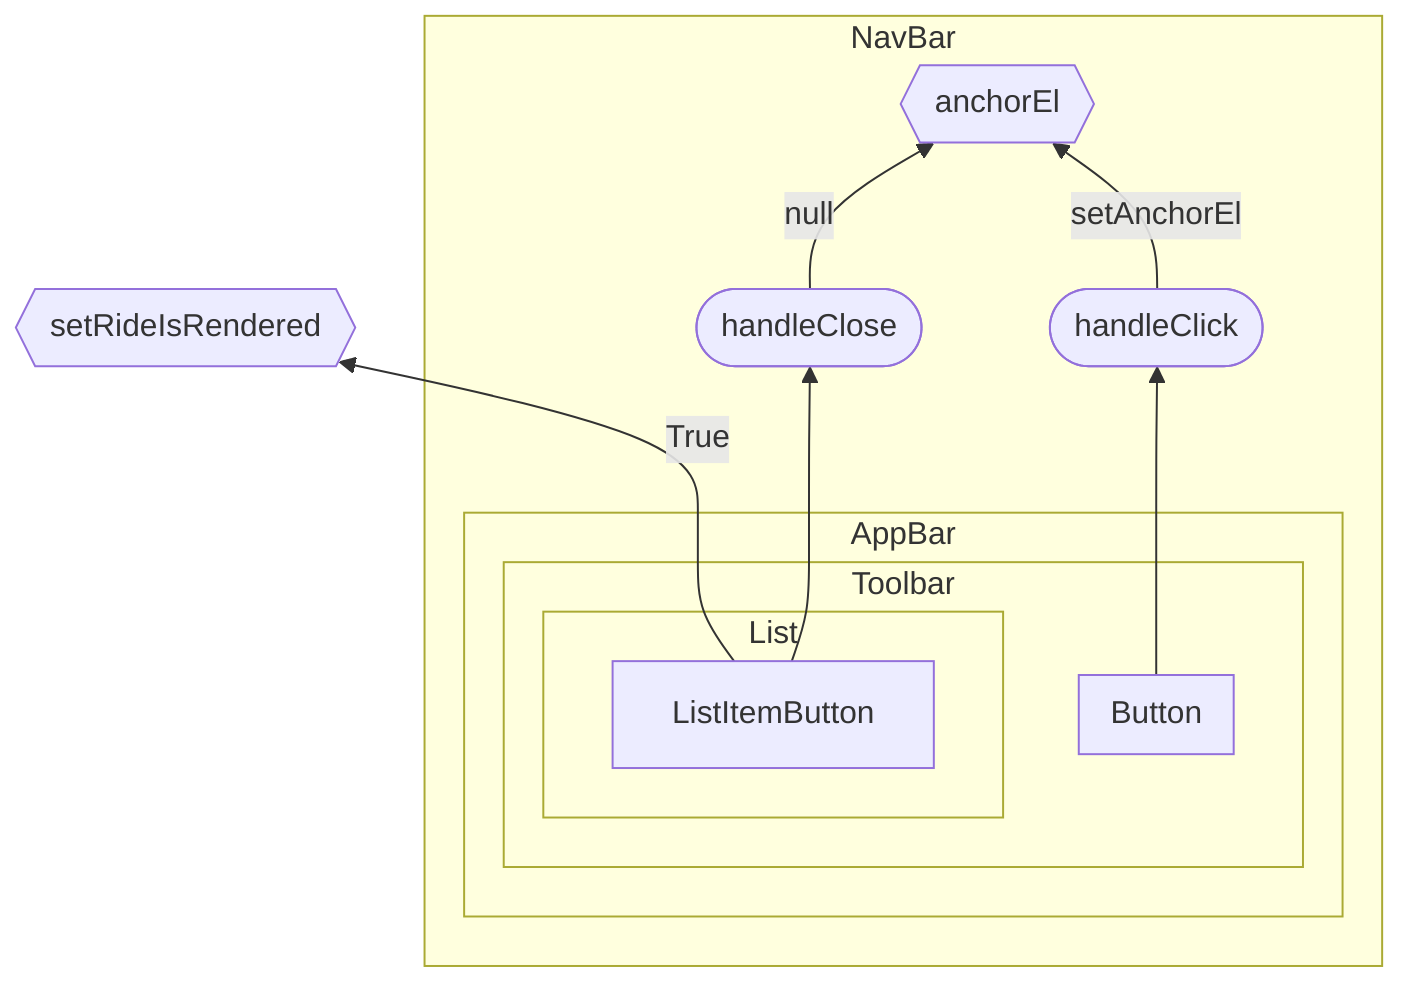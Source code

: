 flowchart BT
    setRideIsRendered{{setRideIsRendered}}
    ListItemButton -- True --> setRideIsRendered

    subgraph NavBar
        handleClose([handleClose])
        handleClick([handleClick])
        anchorEl{{anchorEl}}

        ListItemButton --> handleClose
        handleClose -- null --> anchorEl

        Button --> handleClick
        handleClick -- setAnchorEl --> anchorEl
         
        subgraph AppBar
            subgraph Toolbar
                subgraph Button
                end
                subgraph List
                    ListItemButton
                end
            end
        end
    end